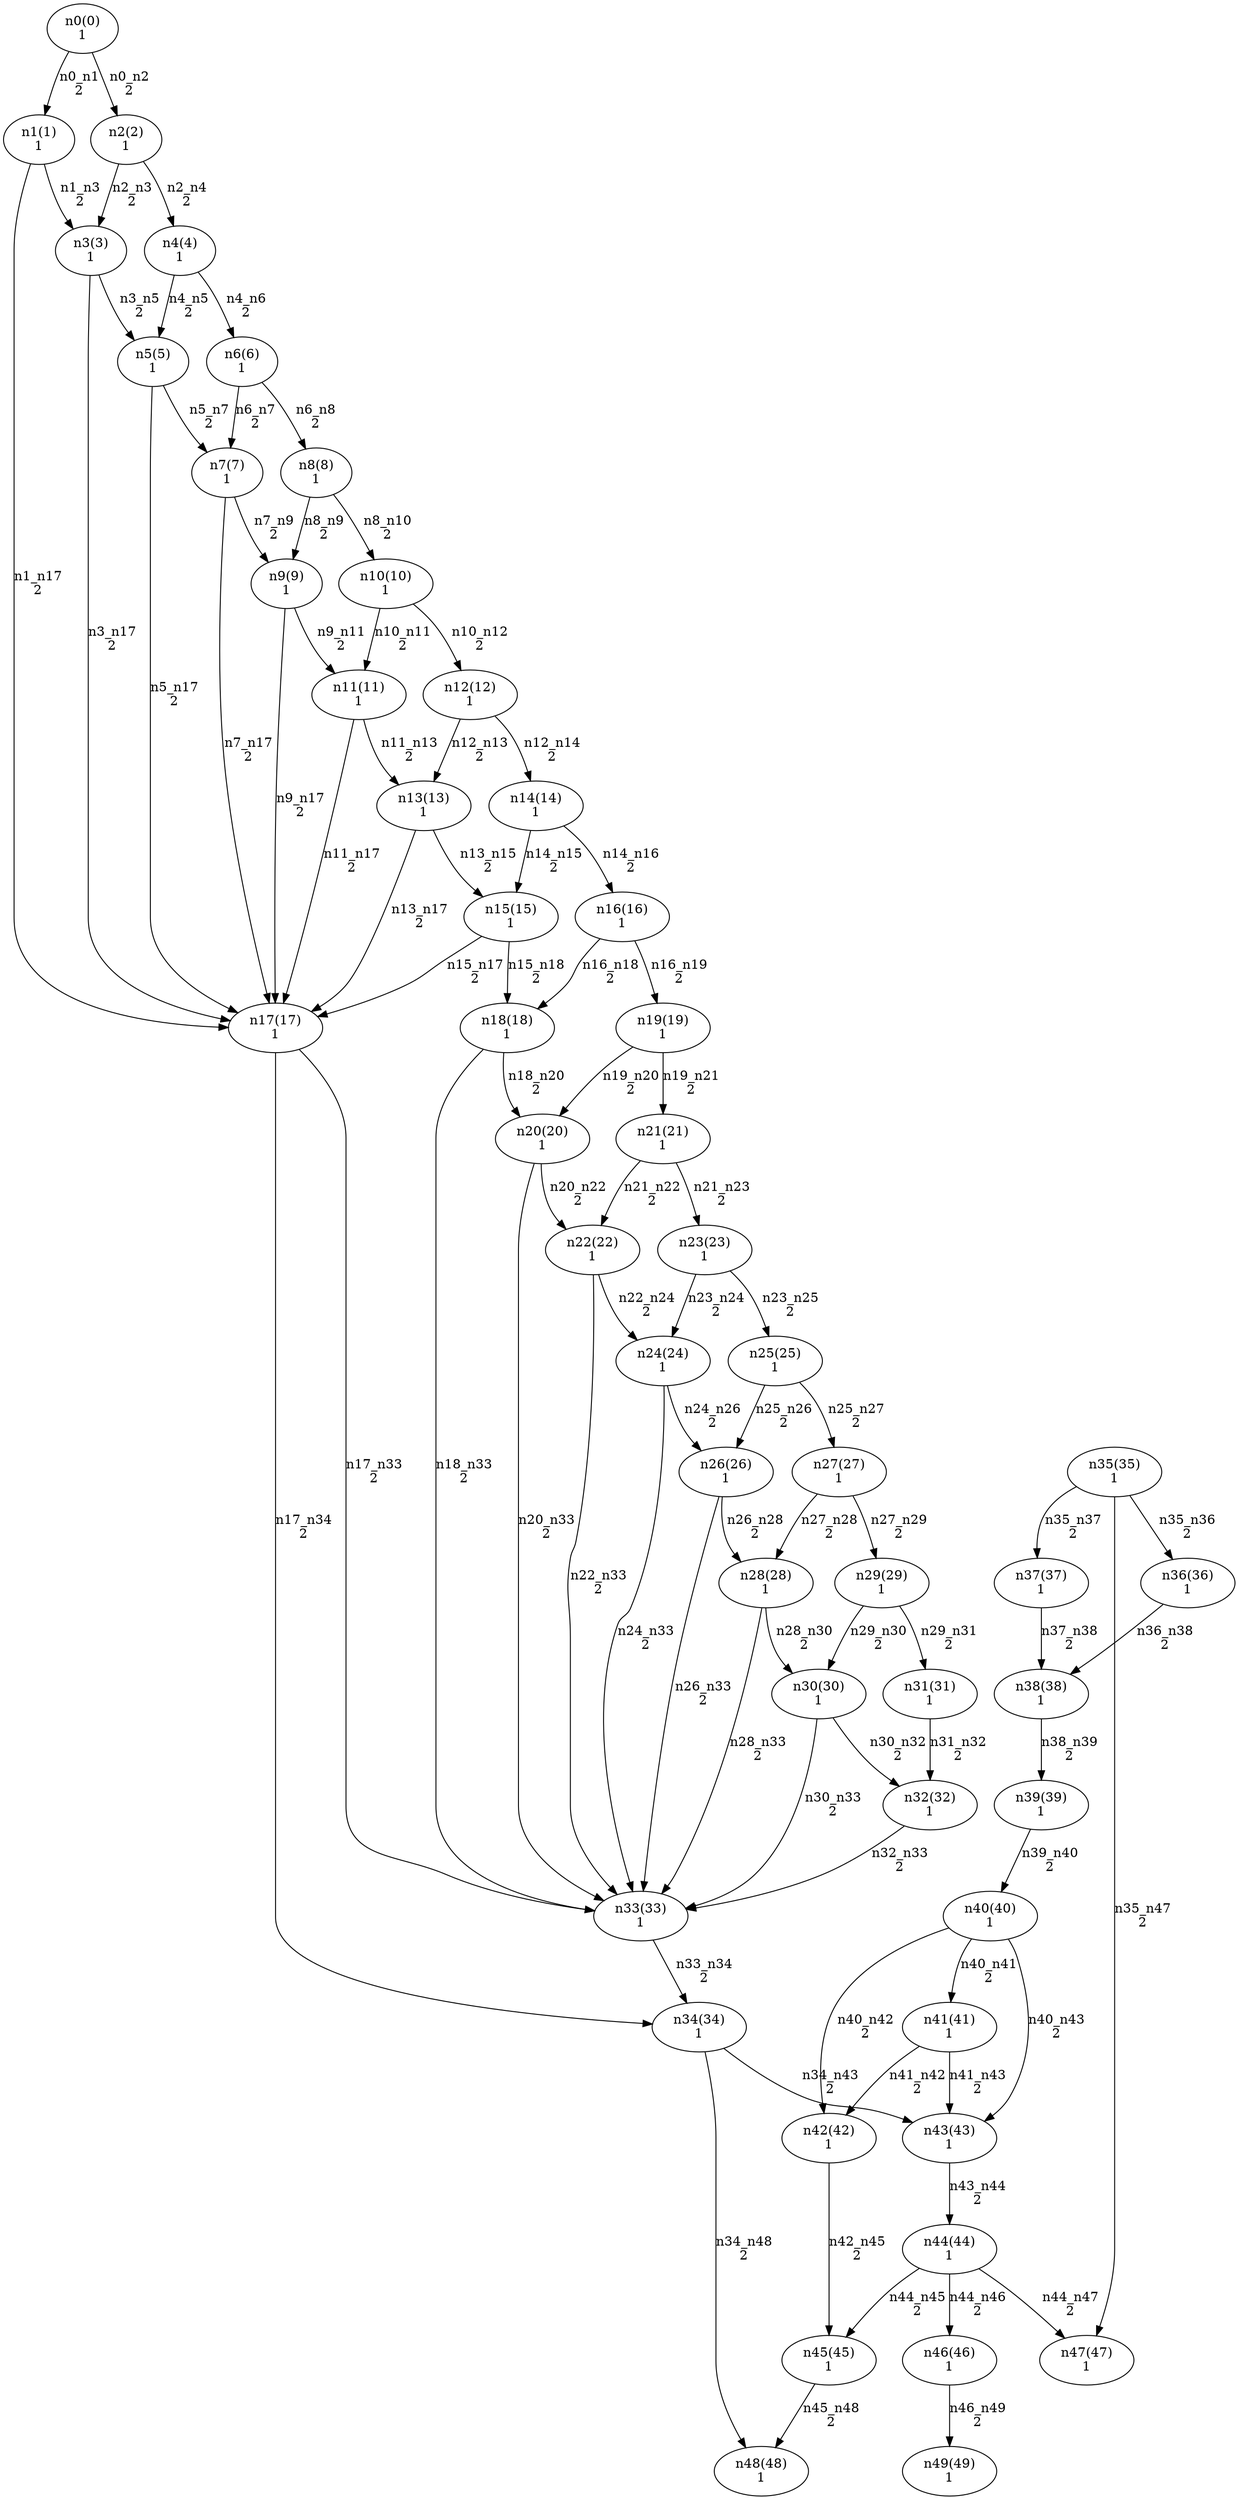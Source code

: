 digraph test_0 {
    size="28,40";
    n0 [ label="n0(0)\n1" ];
    n1 [ label="n1(1)\n1" ];
    n2 [ label="n2(2)\n1" ];
    n3 [ label="n3(3)\n1" ];
    n17 [ label="n17(17)\n1" ];
    n4 [ label="n4(4)\n1" ];
    n5 [ label="n5(5)\n1" ];
    n6 [ label="n6(6)\n1" ];
    n7 [ label="n7(7)\n1" ];
    n8 [ label="n8(8)\n1" ];
    n9 [ label="n9(9)\n1" ];
    n10 [ label="n10(10)\n1" ];
    n11 [ label="n11(11)\n1" ];
    n12 [ label="n12(12)\n1" ];
    n13 [ label="n13(13)\n1" ];
    n14 [ label="n14(14)\n1" ];
    n15 [ label="n15(15)\n1" ];
    n16 [ label="n16(16)\n1" ];
    n18 [ label="n18(18)\n1" ];
    n19 [ label="n19(19)\n1" ];
    n33 [ label="n33(33)\n1" ];
    n34 [ label="n34(34)\n1" ];
    n20 [ label="n20(20)\n1" ];
    n21 [ label="n21(21)\n1" ];
    n22 [ label="n22(22)\n1" ];
    n23 [ label="n23(23)\n1" ];
    n24 [ label="n24(24)\n1" ];
    n25 [ label="n25(25)\n1" ];
    n26 [ label="n26(26)\n1" ];
    n27 [ label="n27(27)\n1" ];
    n28 [ label="n28(28)\n1" ];
    n29 [ label="n29(29)\n1" ];
    n30 [ label="n30(30)\n1" ];
    n31 [ label="n31(31)\n1" ];
    n32 [ label="n32(32)\n1" ];
    n43 [ label="n43(43)\n1" ];
    n48 [ label="n48(48)\n1" ];
    n35 [ label="n35(35)\n1" ];
    n36 [ label="n36(36)\n1" ];
    n37 [ label="n37(37)\n1" ];
    n47 [ label="n47(47)\n1" ];
    n38 [ label="n38(38)\n1" ];
    n39 [ label="n39(39)\n1" ];
    n40 [ label="n40(40)\n1" ];
    n41 [ label="n41(41)\n1" ];
    n42 [ label="n42(42)\n1" ];
    n45 [ label="n45(45)\n1" ];
    n44 [ label="n44(44)\n1" ];
    n46 [ label="n46(46)\n1" ];
    n49 [ label="n49(49)\n1" ];

    n0 -> n1 [ label="n0_n1\n2" ];
    n0 -> n2 [ label="n0_n2\n2" ];
    n1 -> n3 [ label="n1_n3\n2" ];
    n1 -> n17 [ label="n1_n17\n2" ];
    n2 -> n3 [ label="n2_n3\n2" ];
    n2 -> n4 [ label="n2_n4\n2" ];
    n3 -> n5 [ label="n3_n5\n2" ];
    n3 -> n17 [ label="n3_n17\n2" ];
    n4 -> n5 [ label="n4_n5\n2" ];
    n4 -> n6 [ label="n4_n6\n2" ];
    n5 -> n7 [ label="n5_n7\n2" ];
    n5 -> n17 [ label="n5_n17\n2" ];
    n6 -> n7 [ label="n6_n7\n2" ];
    n6 -> n8 [ label="n6_n8\n2" ];
    n7 -> n9 [ label="n7_n9\n2" ];
    n7 -> n17 [ label="n7_n17\n2" ];
    n8 -> n9 [ label="n8_n9\n2" ];
    n8 -> n10 [ label="n8_n10\n2" ];
    n9 -> n11 [ label="n9_n11\n2" ];
    n9 -> n17 [ label="n9_n17\n2" ];
    n10 -> n11 [ label="n10_n11\n2" ];
    n10 -> n12 [ label="n10_n12\n2" ];
    n11 -> n13 [ label="n11_n13\n2" ];
    n11 -> n17 [ label="n11_n17\n2" ];
    n12 -> n13 [ label="n12_n13\n2" ];
    n12 -> n14 [ label="n12_n14\n2" ];
    n13 -> n15 [ label="n13_n15\n2" ];
    n13 -> n17 [ label="n13_n17\n2" ];
    n14 -> n15 [ label="n14_n15\n2" ];
    n14 -> n16 [ label="n14_n16\n2" ];
    n15 -> n17 [ label="n15_n17\n2" ];
    n15 -> n18 [ label="n15_n18\n2" ];
    n16 -> n18 [ label="n16_n18\n2" ];
    n16 -> n19 [ label="n16_n19\n2" ];
    n17 -> n33 [ label="n17_n33\n2" ];
    n17 -> n34 [ label="n17_n34\n2" ];
    n18 -> n20 [ label="n18_n20\n2" ];
    n18 -> n33 [ label="n18_n33\n2" ];
    n19 -> n20 [ label="n19_n20\n2" ];
    n19 -> n21 [ label="n19_n21\n2" ];
    n20 -> n22 [ label="n20_n22\n2" ];
    n20 -> n33 [ label="n20_n33\n2" ];
    n21 -> n22 [ label="n21_n22\n2" ];
    n21 -> n23 [ label="n21_n23\n2" ];
    n22 -> n24 [ label="n22_n24\n2" ];
    n22 -> n33 [ label="n22_n33\n2" ];
    n23 -> n24 [ label="n23_n24\n2" ];
    n23 -> n25 [ label="n23_n25\n2" ];
    n24 -> n26 [ label="n24_n26\n2" ];
    n24 -> n33 [ label="n24_n33\n2" ];
    n25 -> n26 [ label="n25_n26\n2" ];
    n25 -> n27 [ label="n25_n27\n2" ];
    n26 -> n28 [ label="n26_n28\n2" ];
    n26 -> n33 [ label="n26_n33\n2" ];
    n27 -> n28 [ label="n27_n28\n2" ];
    n27 -> n29 [ label="n27_n29\n2" ];
    n28 -> n30 [ label="n28_n30\n2" ];
    n28 -> n33 [ label="n28_n33\n2" ];
    n29 -> n30 [ label="n29_n30\n2" ];
    n29 -> n31 [ label="n29_n31\n2" ];
    n30 -> n32 [ label="n30_n32\n2" ];
    n30 -> n33 [ label="n30_n33\n2" ];
    n31 -> n32 [ label="n31_n32\n2" ];
    n32 -> n33 [ label="n32_n33\n2" ];
    n33 -> n34 [ label="n33_n34\n2" ];
    n34 -> n43 [ label="n34_n43\n2" ];
    n34 -> n48 [ label="n34_n48\n2" ];
    n35 -> n36 [ label="n35_n36\n2" ];
    n35 -> n37 [ label="n35_n37\n2" ];
    n35 -> n47 [ label="n35_n47\n2" ];
    n36 -> n38 [ label="n36_n38\n2" ];
    n37 -> n38 [ label="n37_n38\n2" ];
    n38 -> n39 [ label="n38_n39\n2" ];
    n39 -> n40 [ label="n39_n40\n2" ];
    n40 -> n41 [ label="n40_n41\n2" ];
    n40 -> n42 [ label="n40_n42\n2" ];
    n40 -> n43 [ label="n40_n43\n2" ];
    n41 -> n42 [ label="n41_n42\n2" ];
    n41 -> n43 [ label="n41_n43\n2" ];
    n42 -> n45 [ label="n42_n45\n2" ];
    n43 -> n44 [ label="n43_n44\n2" ];
    n44 -> n45 [ label="n44_n45\n2" ];
    n44 -> n46 [ label="n44_n46\n2" ];
    n44 -> n47 [ label="n44_n47\n2" ];
    n45 -> n48 [ label="n45_n48\n2" ];
    n46 -> n49 [ label="n46_n49\n2" ];
}
